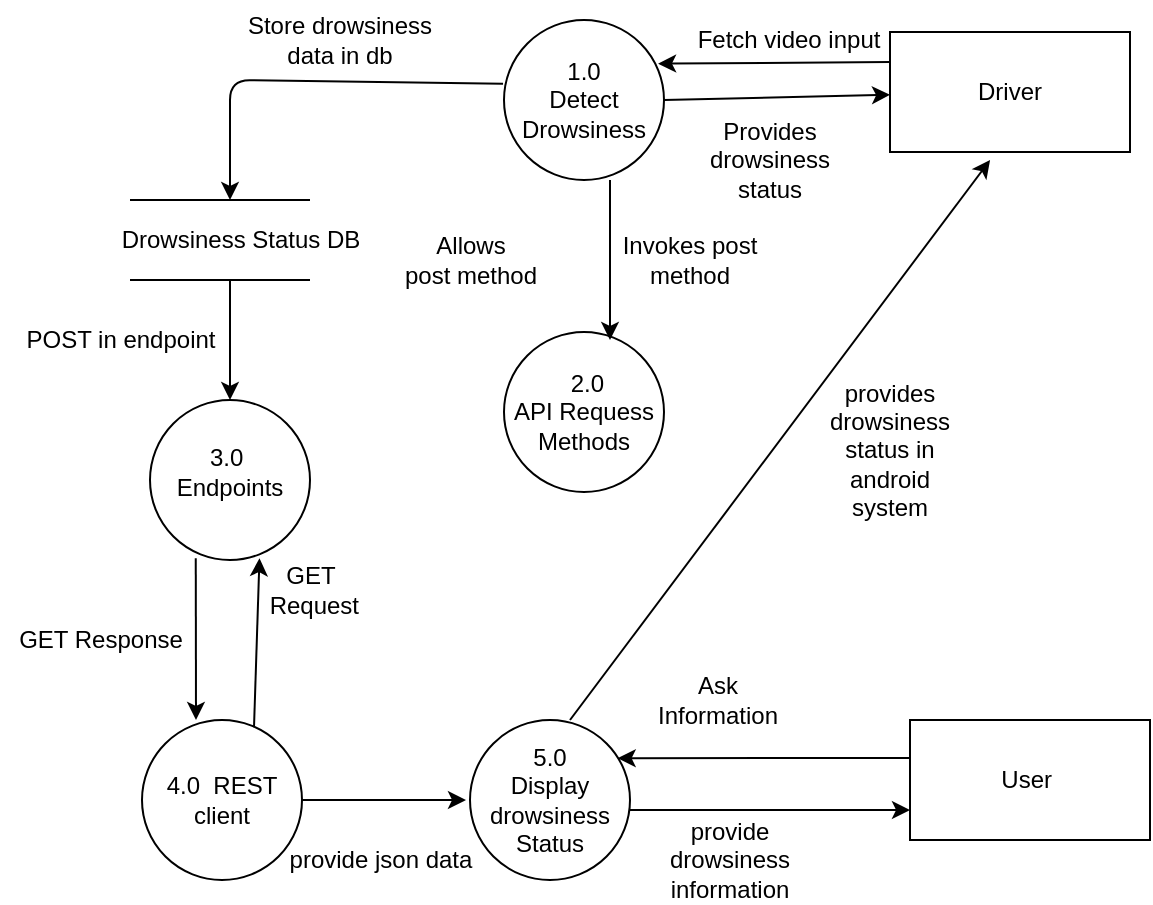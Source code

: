 <mxfile version="14.1.8" type="github">
  <diagram id="NAClemnxe9k5_DulbnDW" name="Page-1">
    <mxGraphModel dx="744" dy="357" grid="1" gridSize="10" guides="1" tooltips="1" connect="1" arrows="1" fold="1" page="1" pageScale="1" pageWidth="850" pageHeight="1100" math="0" shadow="0">
      <root>
        <mxCell id="0" />
        <mxCell id="1" parent="0" />
        <mxCell id="P4pWDxnC0j29xjnh4VQj-1" value="1.0&lt;br&gt;Detect Drowsiness" style="ellipse;whiteSpace=wrap;html=1;aspect=fixed;" vertex="1" parent="1">
          <mxGeometry x="417" y="170" width="80" height="80" as="geometry" />
        </mxCell>
        <mxCell id="P4pWDxnC0j29xjnh4VQj-2" value="&amp;nbsp;2.0&lt;br&gt;API Requess&lt;br&gt;Methods" style="ellipse;whiteSpace=wrap;html=1;aspect=fixed;" vertex="1" parent="1">
          <mxGeometry x="417" y="326" width="80" height="80" as="geometry" />
        </mxCell>
        <mxCell id="P4pWDxnC0j29xjnh4VQj-4" value="4.0&amp;nbsp; REST&lt;br&gt;client" style="ellipse;whiteSpace=wrap;html=1;aspect=fixed;" vertex="1" parent="1">
          <mxGeometry x="236" y="520" width="80" height="80" as="geometry" />
        </mxCell>
        <mxCell id="P4pWDxnC0j29xjnh4VQj-7" value="Driver" style="rounded=0;whiteSpace=wrap;html=1;" vertex="1" parent="1">
          <mxGeometry x="610" y="176" width="120" height="60" as="geometry" />
        </mxCell>
        <mxCell id="P4pWDxnC0j29xjnh4VQj-8" value="" style="endArrow=classic;html=1;exitX=0;exitY=0.25;exitDx=0;exitDy=0;entryX=0.963;entryY=0.273;entryDx=0;entryDy=0;entryPerimeter=0;" edge="1" parent="1" source="P4pWDxnC0j29xjnh4VQj-7" target="P4pWDxnC0j29xjnh4VQj-1">
          <mxGeometry width="50" height="50" relative="1" as="geometry">
            <mxPoint x="490" y="170" as="sourcePoint" />
            <mxPoint x="540" y="120" as="targetPoint" />
          </mxGeometry>
        </mxCell>
        <mxCell id="P4pWDxnC0j29xjnh4VQj-9" value="Fetch video input&lt;br&gt;" style="text;html=1;align=center;verticalAlign=middle;resizable=0;points=[];autosize=1;" vertex="1" parent="1">
          <mxGeometry x="504" y="170" width="110" height="20" as="geometry" />
        </mxCell>
        <mxCell id="P4pWDxnC0j29xjnh4VQj-10" value="" style="endArrow=none;html=1;" edge="1" parent="1">
          <mxGeometry width="50" height="50" relative="1" as="geometry">
            <mxPoint x="230" y="300" as="sourcePoint" />
            <mxPoint x="320" y="300" as="targetPoint" />
          </mxGeometry>
        </mxCell>
        <mxCell id="P4pWDxnC0j29xjnh4VQj-11" value="" style="endArrow=none;html=1;" edge="1" parent="1">
          <mxGeometry width="50" height="50" relative="1" as="geometry">
            <mxPoint x="230" y="260" as="sourcePoint" />
            <mxPoint x="320" y="260" as="targetPoint" />
          </mxGeometry>
        </mxCell>
        <mxCell id="P4pWDxnC0j29xjnh4VQj-12" value="Drowsiness Status DB" style="text;html=1;align=center;verticalAlign=middle;resizable=0;points=[];autosize=1;" vertex="1" parent="1">
          <mxGeometry x="220" y="270" width="130" height="20" as="geometry" />
        </mxCell>
        <mxCell id="P4pWDxnC0j29xjnh4VQj-13" value="" style="endArrow=classic;html=1;exitX=-0.006;exitY=0.398;exitDx=0;exitDy=0;exitPerimeter=0;" edge="1" parent="1" source="P4pWDxnC0j29xjnh4VQj-1">
          <mxGeometry width="50" height="50" relative="1" as="geometry">
            <mxPoint x="380" y="150" as="sourcePoint" />
            <mxPoint x="280" y="260" as="targetPoint" />
            <Array as="points">
              <mxPoint x="280" y="200" />
            </Array>
          </mxGeometry>
        </mxCell>
        <mxCell id="P4pWDxnC0j29xjnh4VQj-18" value="Store&amp;nbsp;drowsiness data in db" style="text;html=1;strokeColor=none;fillColor=none;align=center;verticalAlign=middle;whiteSpace=wrap;rounded=0;" vertex="1" parent="1">
          <mxGeometry x="280" y="160" width="110" height="40" as="geometry" />
        </mxCell>
        <mxCell id="P4pWDxnC0j29xjnh4VQj-19" value="" style="endArrow=classic;html=1;exitX=0.5;exitY=1;exitDx=0;exitDy=0;entryX=0.5;entryY=0;entryDx=0;entryDy=0;" edge="1" parent="1">
          <mxGeometry width="50" height="50" relative="1" as="geometry">
            <mxPoint x="470" y="250" as="sourcePoint" />
            <mxPoint x="470" y="330" as="targetPoint" />
          </mxGeometry>
        </mxCell>
        <mxCell id="P4pWDxnC0j29xjnh4VQj-20" value="Invokes post method" style="text;html=1;strokeColor=none;fillColor=none;align=center;verticalAlign=middle;whiteSpace=wrap;rounded=0;" vertex="1" parent="1">
          <mxGeometry x="460" y="280" width="100" height="20" as="geometry" />
        </mxCell>
        <mxCell id="P4pWDxnC0j29xjnh4VQj-31" value="Allows&lt;br&gt;post method&lt;br&gt;" style="text;html=1;align=center;verticalAlign=middle;resizable=0;points=[];autosize=1;" vertex="1" parent="1">
          <mxGeometry x="360" y="275" width="80" height="30" as="geometry" />
        </mxCell>
        <mxCell id="P4pWDxnC0j29xjnh4VQj-32" value="" style="endArrow=classic;html=1;entryX=0.079;entryY=-0.03;entryDx=0;entryDy=0;entryPerimeter=0;exitX=0.7;exitY=0.045;exitDx=0;exitDy=0;exitPerimeter=0;" edge="1" parent="1" source="P4pWDxnC0j29xjnh4VQj-4" target="P4pWDxnC0j29xjnh4VQj-33">
          <mxGeometry width="50" height="50" relative="1" as="geometry">
            <mxPoint x="280" y="530" as="sourcePoint" />
            <mxPoint x="280" y="460" as="targetPoint" />
          </mxGeometry>
        </mxCell>
        <mxCell id="P4pWDxnC0j29xjnh4VQj-33" value="GET&lt;br&gt;&amp;nbsp;Request" style="text;html=1;align=center;verticalAlign=middle;resizable=0;points=[];autosize=1;" vertex="1" parent="1">
          <mxGeometry x="290" y="440" width="60" height="30" as="geometry" />
        </mxCell>
        <mxCell id="P4pWDxnC0j29xjnh4VQj-35" value="GET Response" style="text;html=1;align=center;verticalAlign=middle;resizable=0;points=[];autosize=1;" vertex="1" parent="1">
          <mxGeometry x="165" y="470" width="100" height="20" as="geometry" />
        </mxCell>
        <mxCell id="P4pWDxnC0j29xjnh4VQj-38" value="" style="ellipse;whiteSpace=wrap;html=1;aspect=fixed;" vertex="1" parent="1">
          <mxGeometry x="240" y="360" width="80" height="80" as="geometry" />
        </mxCell>
        <mxCell id="P4pWDxnC0j29xjnh4VQj-41" value="" style="endArrow=classic;html=1;entryX=0.5;entryY=0;entryDx=0;entryDy=0;" edge="1" parent="1" target="P4pWDxnC0j29xjnh4VQj-38">
          <mxGeometry width="50" height="50" relative="1" as="geometry">
            <mxPoint x="280" y="300" as="sourcePoint" />
            <mxPoint x="250" y="330" as="targetPoint" />
          </mxGeometry>
        </mxCell>
        <mxCell id="P4pWDxnC0j29xjnh4VQj-42" value="POST in endpoint" style="text;html=1;align=center;verticalAlign=middle;resizable=0;points=[];autosize=1;" vertex="1" parent="1">
          <mxGeometry x="170" y="320" width="110" height="20" as="geometry" />
        </mxCell>
        <mxCell id="P4pWDxnC0j29xjnh4VQj-43" value="3.0&amp;nbsp;&lt;br&gt;Endpoints" style="text;html=1;strokeColor=none;fillColor=none;align=center;verticalAlign=middle;whiteSpace=wrap;rounded=0;" vertex="1" parent="1">
          <mxGeometry x="260" y="386" width="40" height="20" as="geometry" />
        </mxCell>
        <mxCell id="P4pWDxnC0j29xjnh4VQj-45" value="" style="endArrow=classic;html=1;exitX=0.286;exitY=0.989;exitDx=0;exitDy=0;exitPerimeter=0;" edge="1" parent="1" source="P4pWDxnC0j29xjnh4VQj-38">
          <mxGeometry width="50" height="50" relative="1" as="geometry">
            <mxPoint x="170" y="550" as="sourcePoint" />
            <mxPoint x="263" y="520" as="targetPoint" />
          </mxGeometry>
        </mxCell>
        <mxCell id="P4pWDxnC0j29xjnh4VQj-46" value="5.0&lt;br&gt;Display drowsiness Status" style="ellipse;whiteSpace=wrap;html=1;aspect=fixed;" vertex="1" parent="1">
          <mxGeometry x="400" y="520" width="80" height="80" as="geometry" />
        </mxCell>
        <mxCell id="P4pWDxnC0j29xjnh4VQj-48" value="" style="endArrow=classic;html=1;exitX=1;exitY=0.5;exitDx=0;exitDy=0;" edge="1" parent="1" source="P4pWDxnC0j29xjnh4VQj-4">
          <mxGeometry width="50" height="50" relative="1" as="geometry">
            <mxPoint x="330" y="620" as="sourcePoint" />
            <mxPoint x="398" y="560" as="targetPoint" />
          </mxGeometry>
        </mxCell>
        <mxCell id="P4pWDxnC0j29xjnh4VQj-49" value="provide json data" style="text;html=1;align=center;verticalAlign=middle;resizable=0;points=[];autosize=1;" vertex="1" parent="1">
          <mxGeometry x="300" y="580" width="110" height="20" as="geometry" />
        </mxCell>
        <mxCell id="P4pWDxnC0j29xjnh4VQj-50" value="User&amp;nbsp;" style="rounded=0;whiteSpace=wrap;html=1;" vertex="1" parent="1">
          <mxGeometry x="620" y="520" width="120" height="60" as="geometry" />
        </mxCell>
        <mxCell id="P4pWDxnC0j29xjnh4VQj-51" value="" style="endArrow=classic;html=1;entryX=0.923;entryY=0.239;entryDx=0;entryDy=0;entryPerimeter=0;" edge="1" parent="1" target="P4pWDxnC0j29xjnh4VQj-46">
          <mxGeometry width="50" height="50" relative="1" as="geometry">
            <mxPoint x="620" y="539" as="sourcePoint" />
            <mxPoint x="468" y="540" as="targetPoint" />
          </mxGeometry>
        </mxCell>
        <mxCell id="P4pWDxnC0j29xjnh4VQj-52" value="" style="endArrow=classic;html=1;entryX=0;entryY=0.75;entryDx=0;entryDy=0;" edge="1" parent="1" target="P4pWDxnC0j29xjnh4VQj-50">
          <mxGeometry width="50" height="50" relative="1" as="geometry">
            <mxPoint x="480" y="565" as="sourcePoint" />
            <mxPoint x="550.711" y="560" as="targetPoint" />
          </mxGeometry>
        </mxCell>
        <mxCell id="P4pWDxnC0j29xjnh4VQj-53" value="Ask Information" style="text;html=1;strokeColor=none;fillColor=none;align=center;verticalAlign=middle;whiteSpace=wrap;rounded=0;" vertex="1" parent="1">
          <mxGeometry x="504" y="500" width="40" height="20" as="geometry" />
        </mxCell>
        <mxCell id="P4pWDxnC0j29xjnh4VQj-56" value="provide drowsiness information" style="text;html=1;strokeColor=none;fillColor=none;align=center;verticalAlign=middle;whiteSpace=wrap;rounded=0;" vertex="1" parent="1">
          <mxGeometry x="510" y="580" width="40" height="20" as="geometry" />
        </mxCell>
        <mxCell id="P4pWDxnC0j29xjnh4VQj-57" value="" style="endArrow=classic;html=1;exitX=0.625;exitY=0;exitDx=0;exitDy=0;exitPerimeter=0;entryX=0.417;entryY=1.067;entryDx=0;entryDy=0;entryPerimeter=0;" edge="1" parent="1" source="P4pWDxnC0j29xjnh4VQj-46" target="P4pWDxnC0j29xjnh4VQj-7">
          <mxGeometry width="50" height="50" relative="1" as="geometry">
            <mxPoint x="550" y="430" as="sourcePoint" />
            <mxPoint x="600" y="380" as="targetPoint" />
          </mxGeometry>
        </mxCell>
        <mxCell id="P4pWDxnC0j29xjnh4VQj-58" value="provides drowsiness status in android system" style="text;html=1;strokeColor=none;fillColor=none;align=center;verticalAlign=middle;whiteSpace=wrap;rounded=0;" vertex="1" parent="1">
          <mxGeometry x="570" y="370" width="80" height="30" as="geometry" />
        </mxCell>
        <mxCell id="P4pWDxnC0j29xjnh4VQj-60" value="" style="endArrow=classic;html=1;exitX=1;exitY=0.5;exitDx=0;exitDy=0;" edge="1" parent="1" source="P4pWDxnC0j29xjnh4VQj-1" target="P4pWDxnC0j29xjnh4VQj-7">
          <mxGeometry width="50" height="50" relative="1" as="geometry">
            <mxPoint x="520" y="260" as="sourcePoint" />
            <mxPoint x="570" y="210" as="targetPoint" />
          </mxGeometry>
        </mxCell>
        <mxCell id="P4pWDxnC0j29xjnh4VQj-62" value="Provides drowsiness status" style="text;html=1;strokeColor=none;fillColor=none;align=center;verticalAlign=middle;whiteSpace=wrap;rounded=0;" vertex="1" parent="1">
          <mxGeometry x="530" y="230" width="40" height="20" as="geometry" />
        </mxCell>
      </root>
    </mxGraphModel>
  </diagram>
</mxfile>
